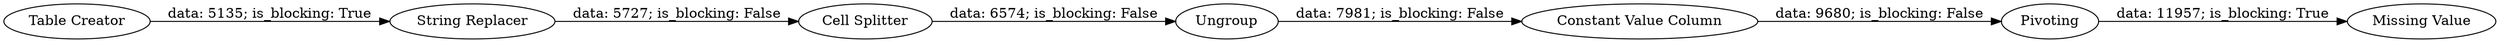 digraph {
	"5510092151849171674_9" [label=Pivoting]
	"5510092151849171674_1" [label="Table Creator"]
	"5510092151849171674_10" [label="Missing Value"]
	"5510092151849171674_4" [label="Cell Splitter"]
	"5510092151849171674_2" [label="String Replacer"]
	"5510092151849171674_5" [label=Ungroup]
	"5510092151849171674_8" [label="Constant Value Column"]
	"5510092151849171674_1" -> "5510092151849171674_2" [label="data: 5135; is_blocking: True"]
	"5510092151849171674_8" -> "5510092151849171674_9" [label="data: 9680; is_blocking: False"]
	"5510092151849171674_4" -> "5510092151849171674_5" [label="data: 6574; is_blocking: False"]
	"5510092151849171674_2" -> "5510092151849171674_4" [label="data: 5727; is_blocking: False"]
	"5510092151849171674_5" -> "5510092151849171674_8" [label="data: 7981; is_blocking: False"]
	"5510092151849171674_9" -> "5510092151849171674_10" [label="data: 11957; is_blocking: True"]
	rankdir=LR
}
